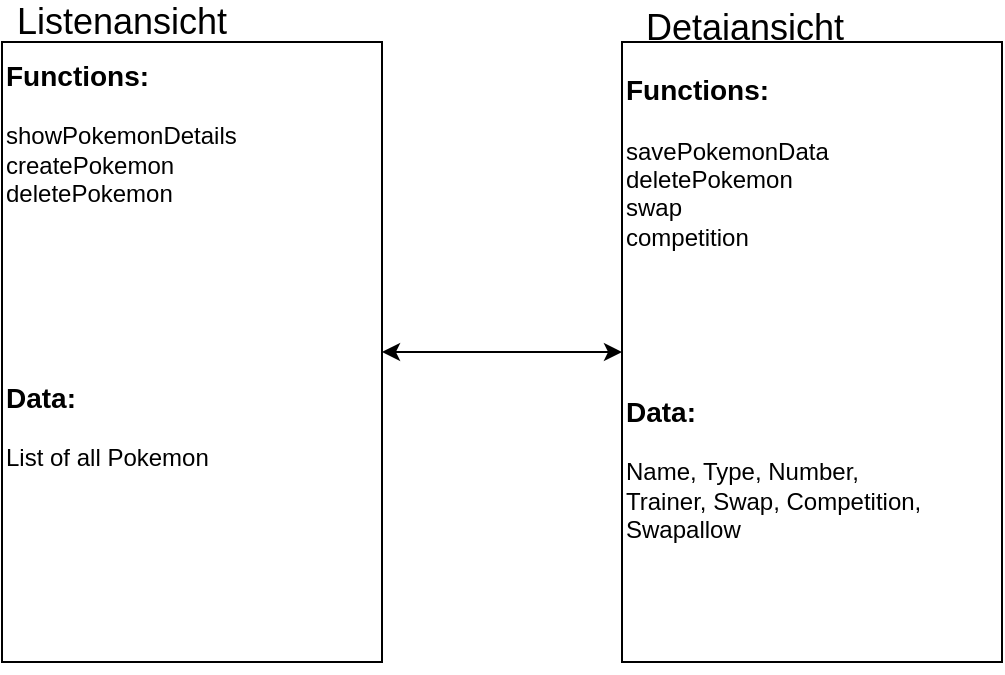 <mxfile version="12.1.9" type="github" pages="1"><diagram id="cNJkFCSaknwnPunpVot7" name="Page-1"><mxGraphModel dx="2288" dy="1140" grid="1" gridSize="10" guides="1" tooltips="1" connect="1" arrows="1" fold="1" page="1" pageScale="1" pageWidth="827" pageHeight="1169" math="0" shadow="0"><root><mxCell id="0"/><mxCell id="1" parent="0"/><mxCell id="Mk9AaV5z9TmCH492RJ5G-5" value="&lt;br&gt;&lt;font style=&quot;font-size: 14px&quot;&gt;&lt;b&gt;Functions:&lt;/b&gt;&lt;/font&gt;&lt;br&gt;&lt;br&gt;showPokemonDetails&lt;br&gt;createPokemon&lt;br&gt;deletePokemon&lt;br&gt;&lt;br&gt;&lt;br&gt;&lt;br&gt;&lt;br&gt;&lt;br&gt;&lt;br&gt;&lt;font style=&quot;font-size: 14px&quot;&gt;&lt;b&gt;Data:&lt;/b&gt;&lt;/font&gt;&lt;br&gt;&lt;br&gt;List of all Pokemon&lt;br&gt;&lt;br&gt;&lt;br&gt;&lt;br&gt;&lt;br&gt;&lt;br&gt;&lt;br&gt;&lt;br&gt;" style="rounded=0;whiteSpace=wrap;html=1;align=left;" vertex="1" parent="1"><mxGeometry x="140" y="80" width="190" height="310" as="geometry"/></mxCell><mxCell id="Mk9AaV5z9TmCH492RJ5G-6" value="&lt;font style=&quot;font-size: 18px&quot;&gt;Listenansicht&lt;/font&gt;" style="text;html=1;strokeColor=none;fillColor=none;align=center;verticalAlign=middle;whiteSpace=wrap;rounded=0;" vertex="1" parent="1"><mxGeometry x="180" y="60" width="40" height="20" as="geometry"/></mxCell><mxCell id="Mk9AaV5z9TmCH492RJ5G-7" value="&lt;font style=&quot;font-size: 14px&quot;&gt;&lt;b&gt;Functions:&lt;/b&gt;&lt;/font&gt;&lt;br&gt;&lt;br&gt;savePokemonData&lt;br&gt;deletePokemon&lt;br&gt;swap&lt;br&gt;competition&lt;br&gt;&lt;br&gt;&lt;br&gt;&lt;br&gt;&lt;br&gt;&lt;br&gt;&lt;b&gt;&lt;font style=&quot;font-size: 14px&quot;&gt;Data:&lt;/font&gt;&lt;/b&gt;&lt;br&gt;&lt;br&gt;Name, Type, Number,&lt;br&gt;Trainer, Swap, Competition,&lt;br&gt;Swapallow&lt;br&gt;&lt;br&gt;&lt;br&gt;&lt;br&gt;" style="rounded=0;whiteSpace=wrap;html=1;align=left;" vertex="1" parent="1"><mxGeometry x="450" y="80" width="190" height="310" as="geometry"/></mxCell><mxCell id="Mk9AaV5z9TmCH492RJ5G-8" value="&lt;font style=&quot;font-size: 18px&quot;&gt;Detaiansicht&lt;/font&gt;" style="text;html=1;resizable=0;points=[];autosize=1;align=left;verticalAlign=top;spacingTop=-4;" vertex="1" parent="1"><mxGeometry x="460" y="60" width="110" height="20" as="geometry"/></mxCell><mxCell id="Mk9AaV5z9TmCH492RJ5G-9" value="" style="endArrow=classic;startArrow=classic;html=1;entryX=0;entryY=0.5;entryDx=0;entryDy=0;exitX=1;exitY=0.5;exitDx=0;exitDy=0;" edge="1" parent="1" source="Mk9AaV5z9TmCH492RJ5G-5" target="Mk9AaV5z9TmCH492RJ5G-7"><mxGeometry width="50" height="50" relative="1" as="geometry"><mxPoint x="140" y="460" as="sourcePoint"/><mxPoint x="190" y="410" as="targetPoint"/><Array as="points"/></mxGeometry></mxCell></root></mxGraphModel></diagram></mxfile>